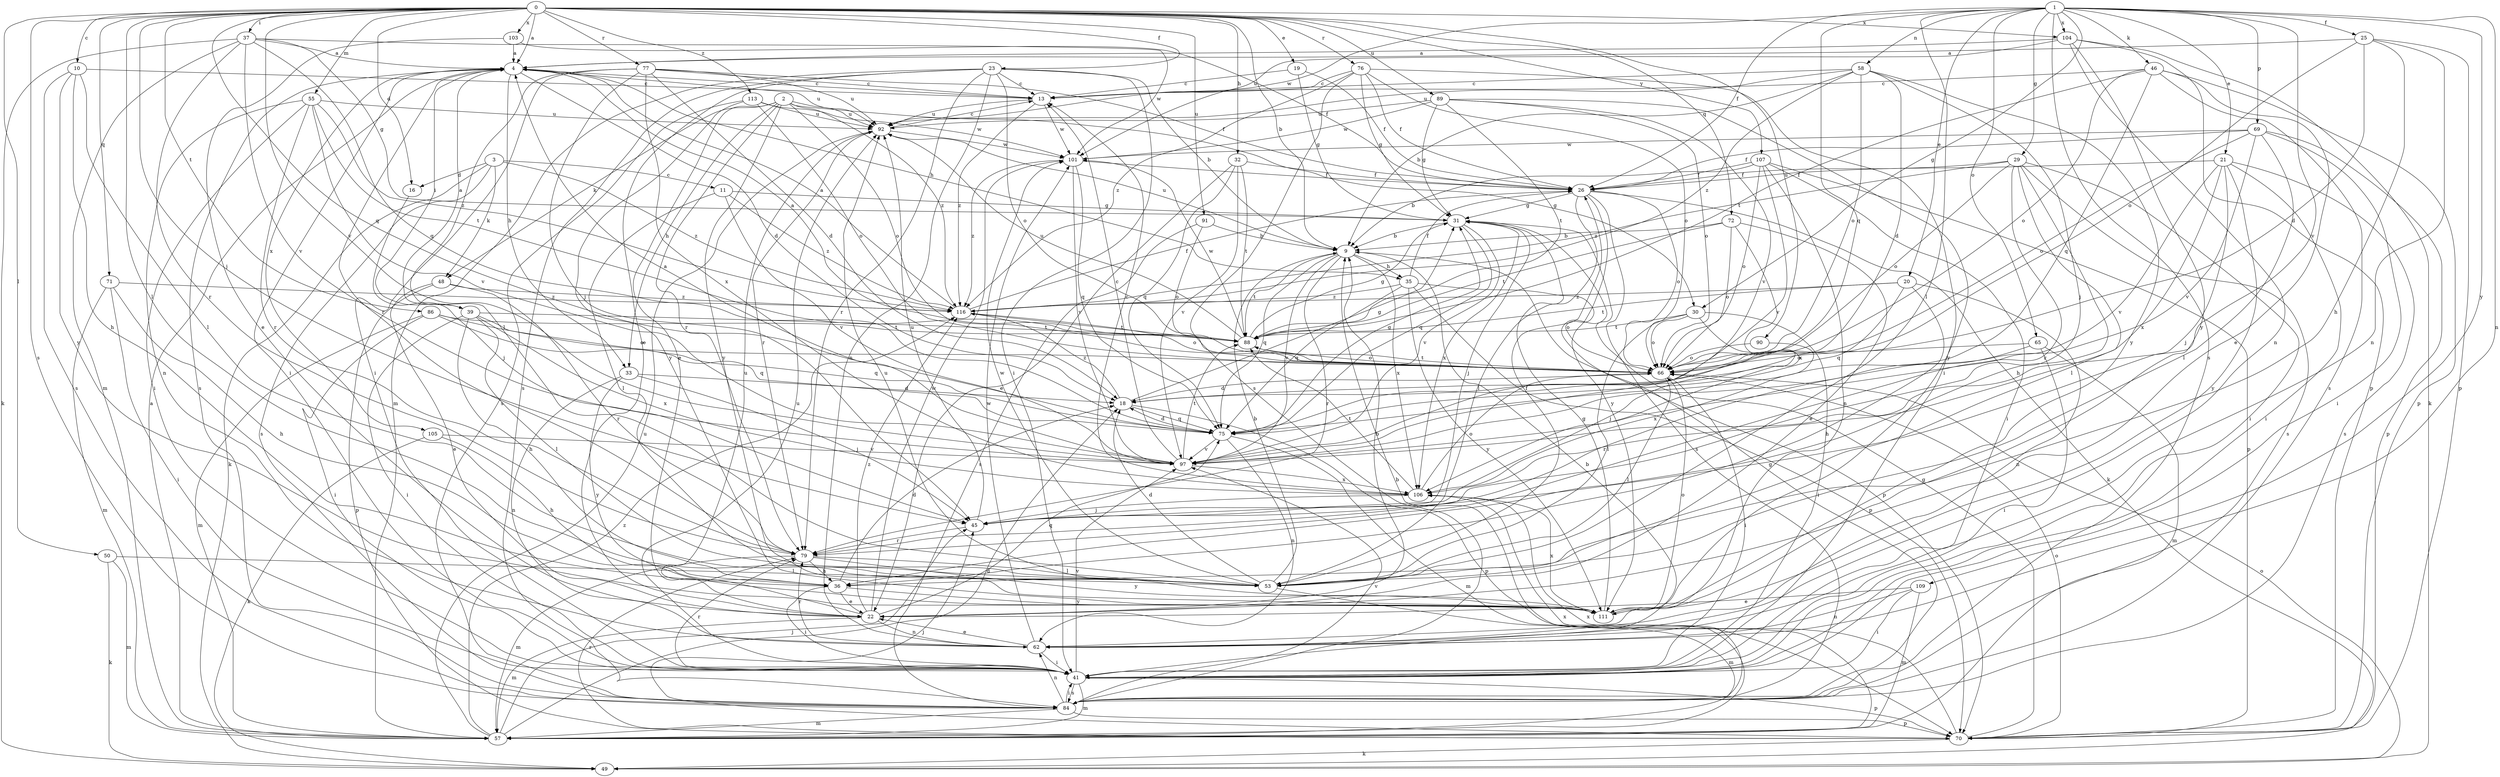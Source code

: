 strict digraph  {
0;
1;
2;
3;
4;
9;
10;
11;
13;
16;
18;
19;
20;
21;
22;
23;
25;
26;
29;
30;
31;
32;
33;
35;
36;
37;
39;
41;
45;
46;
48;
49;
50;
53;
55;
57;
58;
62;
65;
66;
69;
70;
71;
72;
75;
76;
77;
79;
84;
86;
88;
89;
90;
91;
92;
97;
101;
103;
104;
105;
106;
107;
109;
111;
113;
116;
0 -> 4  [label=a];
0 -> 9  [label=b];
0 -> 10  [label=c];
0 -> 16  [label=d];
0 -> 19  [label=e];
0 -> 23  [label=f];
0 -> 32  [label=h];
0 -> 37  [label=i];
0 -> 45  [label=j];
0 -> 50  [label=l];
0 -> 53  [label=l];
0 -> 55  [label=m];
0 -> 71  [label=q];
0 -> 72  [label=q];
0 -> 75  [label=q];
0 -> 76  [label=r];
0 -> 77  [label=r];
0 -> 84  [label=s];
0 -> 86  [label=t];
0 -> 89  [label=u];
0 -> 90  [label=u];
0 -> 91  [label=u];
0 -> 97  [label=v];
0 -> 103  [label=x];
0 -> 104  [label=x];
0 -> 107  [label=y];
0 -> 113  [label=z];
1 -> 20  [label=e];
1 -> 21  [label=e];
1 -> 25  [label=f];
1 -> 26  [label=f];
1 -> 29  [label=g];
1 -> 30  [label=g];
1 -> 46  [label=k];
1 -> 53  [label=l];
1 -> 58  [label=n];
1 -> 62  [label=n];
1 -> 65  [label=o];
1 -> 69  [label=p];
1 -> 75  [label=q];
1 -> 84  [label=s];
1 -> 97  [label=v];
1 -> 101  [label=w];
1 -> 104  [label=x];
1 -> 109  [label=y];
2 -> 22  [label=e];
2 -> 30  [label=g];
2 -> 33  [label=h];
2 -> 48  [label=k];
2 -> 66  [label=o];
2 -> 79  [label=r];
2 -> 92  [label=u];
2 -> 111  [label=y];
2 -> 116  [label=z];
3 -> 11  [label=c];
3 -> 16  [label=d];
3 -> 48  [label=k];
3 -> 49  [label=k];
3 -> 84  [label=s];
3 -> 116  [label=z];
4 -> 13  [label=c];
4 -> 18  [label=d];
4 -> 33  [label=h];
4 -> 35  [label=h];
4 -> 39  [label=i];
4 -> 41  [label=i];
4 -> 79  [label=r];
4 -> 84  [label=s];
4 -> 92  [label=u];
4 -> 105  [label=x];
9 -> 35  [label=h];
9 -> 70  [label=p];
9 -> 75  [label=q];
9 -> 79  [label=r];
9 -> 88  [label=t];
9 -> 92  [label=u];
9 -> 97  [label=v];
9 -> 106  [label=x];
10 -> 13  [label=c];
10 -> 36  [label=h];
10 -> 53  [label=l];
10 -> 84  [label=s];
10 -> 111  [label=y];
11 -> 31  [label=g];
11 -> 53  [label=l];
11 -> 97  [label=v];
11 -> 116  [label=z];
13 -> 92  [label=u];
13 -> 101  [label=w];
13 -> 116  [label=z];
16 -> 45  [label=j];
18 -> 31  [label=g];
18 -> 70  [label=p];
18 -> 75  [label=q];
18 -> 116  [label=z];
19 -> 13  [label=c];
19 -> 26  [label=f];
19 -> 31  [label=g];
20 -> 36  [label=h];
20 -> 62  [label=n];
20 -> 75  [label=q];
20 -> 88  [label=t];
20 -> 116  [label=z];
21 -> 26  [label=f];
21 -> 41  [label=i];
21 -> 45  [label=j];
21 -> 84  [label=s];
21 -> 97  [label=v];
21 -> 106  [label=x];
21 -> 111  [label=y];
22 -> 9  [label=b];
22 -> 57  [label=m];
22 -> 62  [label=n];
22 -> 75  [label=q];
22 -> 92  [label=u];
22 -> 101  [label=w];
22 -> 116  [label=z];
23 -> 9  [label=b];
23 -> 13  [label=c];
23 -> 22  [label=e];
23 -> 41  [label=i];
23 -> 57  [label=m];
23 -> 62  [label=n];
23 -> 66  [label=o];
23 -> 79  [label=r];
23 -> 84  [label=s];
25 -> 4  [label=a];
25 -> 18  [label=d];
25 -> 36  [label=h];
25 -> 62  [label=n];
25 -> 66  [label=o];
25 -> 70  [label=p];
26 -> 31  [label=g];
26 -> 49  [label=k];
26 -> 53  [label=l];
26 -> 66  [label=o];
26 -> 84  [label=s];
26 -> 111  [label=y];
29 -> 26  [label=f];
29 -> 36  [label=h];
29 -> 41  [label=i];
29 -> 53  [label=l];
29 -> 66  [label=o];
29 -> 79  [label=r];
29 -> 84  [label=s];
29 -> 116  [label=z];
30 -> 41  [label=i];
30 -> 45  [label=j];
30 -> 53  [label=l];
30 -> 66  [label=o];
30 -> 88  [label=t];
31 -> 9  [label=b];
31 -> 45  [label=j];
31 -> 75  [label=q];
31 -> 97  [label=v];
31 -> 106  [label=x];
32 -> 22  [label=e];
32 -> 26  [label=f];
32 -> 75  [label=q];
32 -> 88  [label=t];
32 -> 97  [label=v];
33 -> 18  [label=d];
33 -> 45  [label=j];
33 -> 62  [label=n];
33 -> 111  [label=y];
35 -> 26  [label=f];
35 -> 66  [label=o];
35 -> 70  [label=p];
35 -> 75  [label=q];
35 -> 111  [label=y];
35 -> 116  [label=z];
36 -> 18  [label=d];
36 -> 22  [label=e];
36 -> 41  [label=i];
36 -> 111  [label=y];
37 -> 4  [label=a];
37 -> 31  [label=g];
37 -> 49  [label=k];
37 -> 57  [label=m];
37 -> 75  [label=q];
37 -> 79  [label=r];
37 -> 97  [label=v];
37 -> 101  [label=w];
39 -> 4  [label=a];
39 -> 36  [label=h];
39 -> 41  [label=i];
39 -> 53  [label=l];
39 -> 75  [label=q];
39 -> 88  [label=t];
39 -> 106  [label=x];
41 -> 9  [label=b];
41 -> 57  [label=m];
41 -> 70  [label=p];
41 -> 79  [label=r];
41 -> 84  [label=s];
41 -> 92  [label=u];
41 -> 97  [label=v];
45 -> 79  [label=r];
45 -> 92  [label=u];
46 -> 13  [label=c];
46 -> 22  [label=e];
46 -> 66  [label=o];
46 -> 70  [label=p];
46 -> 75  [label=q];
46 -> 84  [label=s];
46 -> 88  [label=t];
48 -> 22  [label=e];
48 -> 70  [label=p];
48 -> 79  [label=r];
48 -> 116  [label=z];
49 -> 66  [label=o];
50 -> 49  [label=k];
50 -> 53  [label=l];
50 -> 57  [label=m];
53 -> 9  [label=b];
53 -> 18  [label=d];
53 -> 26  [label=f];
53 -> 57  [label=m];
53 -> 101  [label=w];
55 -> 41  [label=i];
55 -> 62  [label=n];
55 -> 79  [label=r];
55 -> 88  [label=t];
55 -> 92  [label=u];
55 -> 97  [label=v];
55 -> 116  [label=z];
57 -> 4  [label=a];
57 -> 18  [label=d];
57 -> 45  [label=j];
57 -> 92  [label=u];
57 -> 106  [label=x];
57 -> 116  [label=z];
58 -> 9  [label=b];
58 -> 13  [label=c];
58 -> 18  [label=d];
58 -> 45  [label=j];
58 -> 66  [label=o];
58 -> 92  [label=u];
58 -> 111  [label=y];
58 -> 116  [label=z];
62 -> 22  [label=e];
62 -> 41  [label=i];
62 -> 79  [label=r];
62 -> 101  [label=w];
65 -> 41  [label=i];
65 -> 57  [label=m];
65 -> 66  [label=o];
65 -> 79  [label=r];
66 -> 18  [label=d];
66 -> 41  [label=i];
66 -> 53  [label=l];
66 -> 88  [label=t];
69 -> 26  [label=f];
69 -> 41  [label=i];
69 -> 53  [label=l];
69 -> 66  [label=o];
69 -> 70  [label=p];
69 -> 97  [label=v];
69 -> 101  [label=w];
70 -> 31  [label=g];
70 -> 45  [label=j];
70 -> 49  [label=k];
70 -> 66  [label=o];
70 -> 79  [label=r];
70 -> 106  [label=x];
71 -> 36  [label=h];
71 -> 41  [label=i];
71 -> 57  [label=m];
71 -> 116  [label=z];
72 -> 9  [label=b];
72 -> 22  [label=e];
72 -> 66  [label=o];
72 -> 88  [label=t];
72 -> 106  [label=x];
75 -> 18  [label=d];
75 -> 31  [label=g];
75 -> 57  [label=m];
75 -> 62  [label=n];
75 -> 97  [label=v];
76 -> 13  [label=c];
76 -> 26  [label=f];
76 -> 31  [label=g];
76 -> 41  [label=i];
76 -> 66  [label=o];
76 -> 84  [label=s];
76 -> 116  [label=z];
77 -> 13  [label=c];
77 -> 18  [label=d];
77 -> 26  [label=f];
77 -> 41  [label=i];
77 -> 45  [label=j];
77 -> 53  [label=l];
77 -> 92  [label=u];
77 -> 106  [label=x];
79 -> 36  [label=h];
79 -> 53  [label=l];
79 -> 57  [label=m];
79 -> 111  [label=y];
84 -> 9  [label=b];
84 -> 31  [label=g];
84 -> 41  [label=i];
84 -> 57  [label=m];
84 -> 62  [label=n];
84 -> 70  [label=p];
84 -> 97  [label=v];
86 -> 41  [label=i];
86 -> 57  [label=m];
86 -> 66  [label=o];
86 -> 75  [label=q];
86 -> 88  [label=t];
88 -> 4  [label=a];
88 -> 31  [label=g];
88 -> 66  [label=o];
88 -> 92  [label=u];
88 -> 101  [label=w];
89 -> 31  [label=g];
89 -> 66  [label=o];
89 -> 88  [label=t];
89 -> 92  [label=u];
89 -> 97  [label=v];
89 -> 101  [label=w];
89 -> 111  [label=y];
90 -> 66  [label=o];
90 -> 106  [label=x];
91 -> 9  [label=b];
91 -> 66  [label=o];
91 -> 84  [label=s];
92 -> 13  [label=c];
92 -> 79  [label=r];
92 -> 101  [label=w];
97 -> 4  [label=a];
97 -> 13  [label=c];
97 -> 88  [label=t];
97 -> 106  [label=x];
101 -> 26  [label=f];
101 -> 75  [label=q];
101 -> 97  [label=v];
101 -> 116  [label=z];
103 -> 4  [label=a];
103 -> 22  [label=e];
103 -> 26  [label=f];
104 -> 4  [label=a];
104 -> 49  [label=k];
104 -> 62  [label=n];
104 -> 70  [label=p];
104 -> 92  [label=u];
104 -> 111  [label=y];
105 -> 36  [label=h];
105 -> 49  [label=k];
105 -> 97  [label=v];
106 -> 13  [label=c];
106 -> 45  [label=j];
106 -> 66  [label=o];
106 -> 88  [label=t];
107 -> 9  [label=b];
107 -> 26  [label=f];
107 -> 41  [label=i];
107 -> 62  [label=n];
107 -> 66  [label=o];
107 -> 70  [label=p];
107 -> 97  [label=v];
109 -> 22  [label=e];
109 -> 41  [label=i];
109 -> 57  [label=m];
109 -> 62  [label=n];
111 -> 31  [label=g];
111 -> 66  [label=o];
111 -> 92  [label=u];
111 -> 106  [label=x];
113 -> 66  [label=o];
113 -> 84  [label=s];
113 -> 92  [label=u];
113 -> 101  [label=w];
113 -> 111  [label=y];
116 -> 4  [label=a];
116 -> 26  [label=f];
116 -> 66  [label=o];
116 -> 88  [label=t];
}
